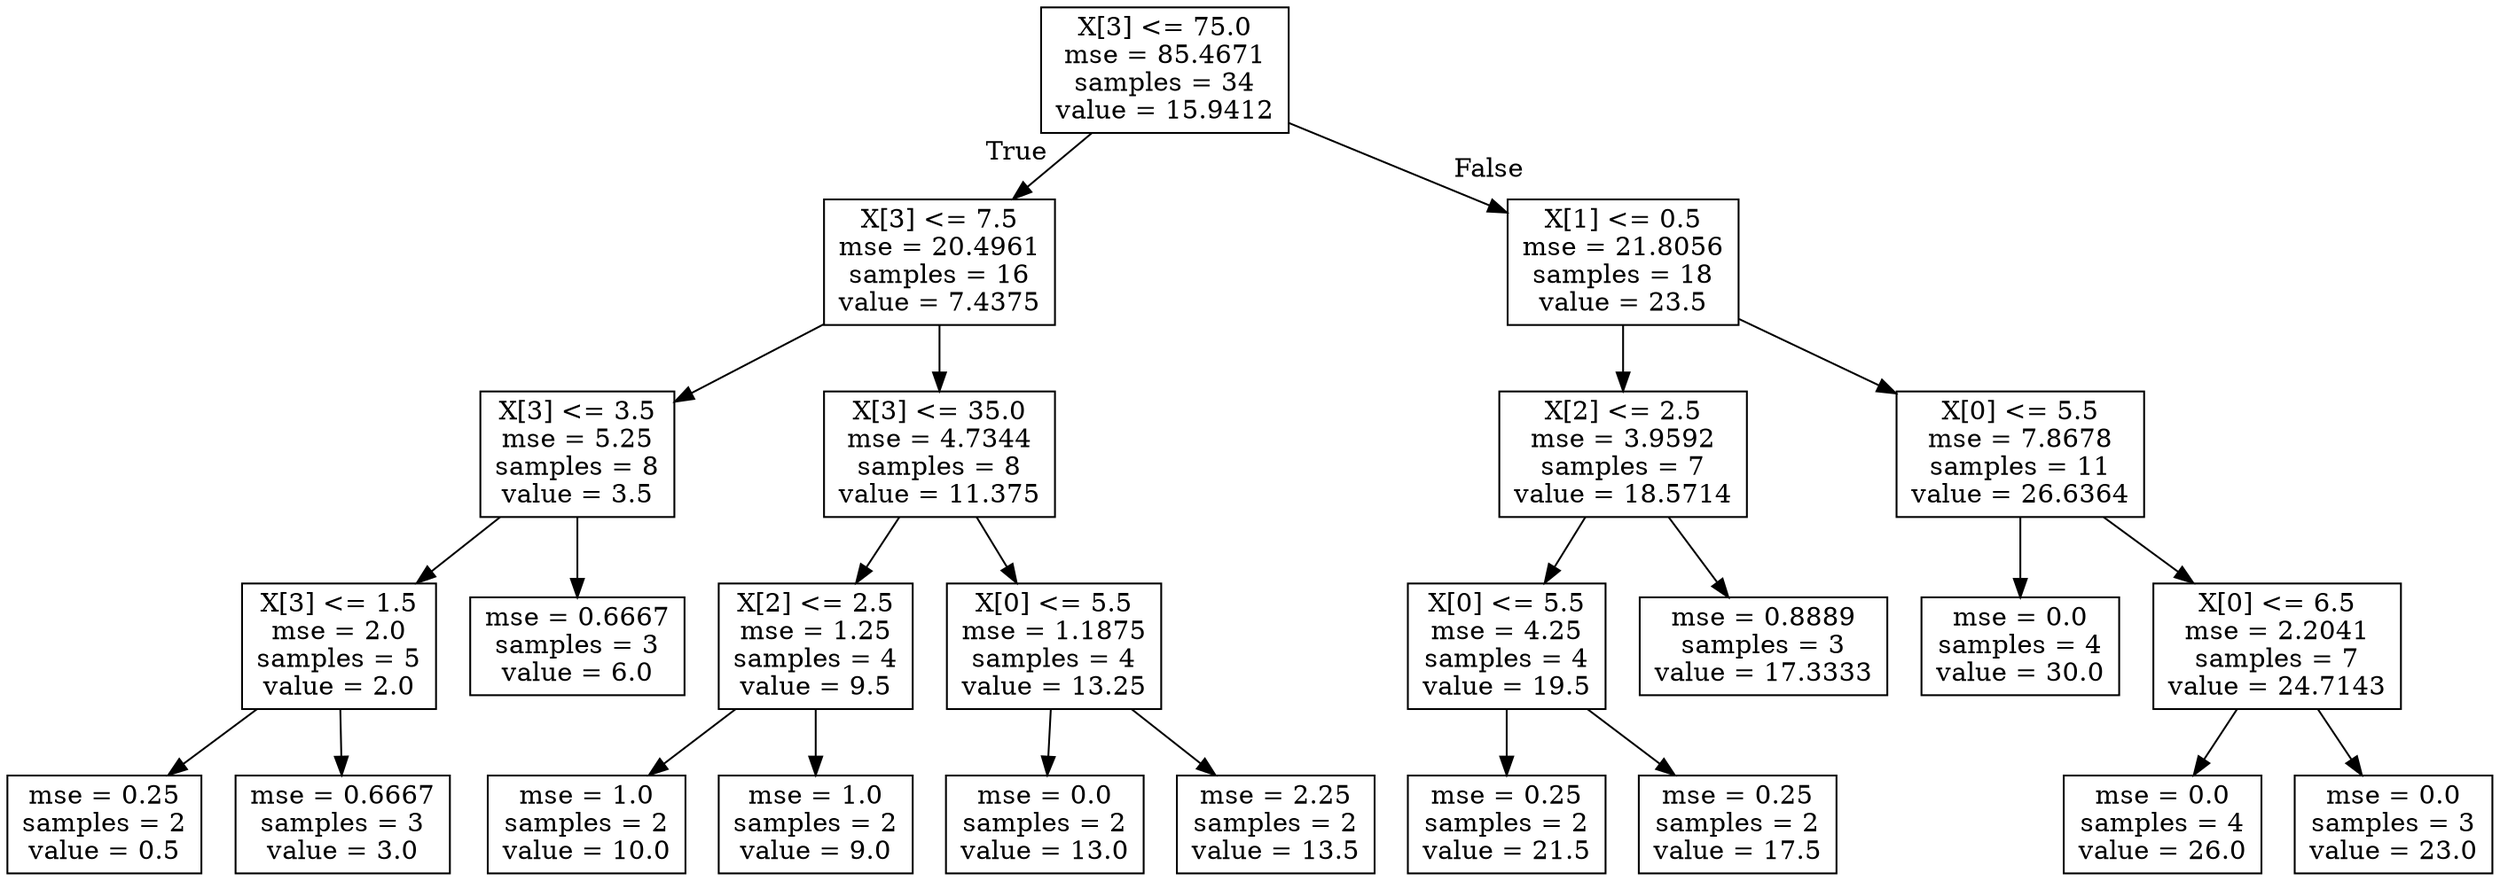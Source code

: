 digraph Tree {
node [shape=box] ;
0 [label="X[3] <= 75.0\nmse = 85.4671\nsamples = 34\nvalue = 15.9412"] ;
1 [label="X[3] <= 7.5\nmse = 20.4961\nsamples = 16\nvalue = 7.4375"] ;
0 -> 1 [labeldistance=2.5, labelangle=45, headlabel="True"] ;
2 [label="X[3] <= 3.5\nmse = 5.25\nsamples = 8\nvalue = 3.5"] ;
1 -> 2 ;
3 [label="X[3] <= 1.5\nmse = 2.0\nsamples = 5\nvalue = 2.0"] ;
2 -> 3 ;
4 [label="mse = 0.25\nsamples = 2\nvalue = 0.5"] ;
3 -> 4 ;
5 [label="mse = 0.6667\nsamples = 3\nvalue = 3.0"] ;
3 -> 5 ;
6 [label="mse = 0.6667\nsamples = 3\nvalue = 6.0"] ;
2 -> 6 ;
7 [label="X[3] <= 35.0\nmse = 4.7344\nsamples = 8\nvalue = 11.375"] ;
1 -> 7 ;
8 [label="X[2] <= 2.5\nmse = 1.25\nsamples = 4\nvalue = 9.5"] ;
7 -> 8 ;
9 [label="mse = 1.0\nsamples = 2\nvalue = 10.0"] ;
8 -> 9 ;
10 [label="mse = 1.0\nsamples = 2\nvalue = 9.0"] ;
8 -> 10 ;
11 [label="X[0] <= 5.5\nmse = 1.1875\nsamples = 4\nvalue = 13.25"] ;
7 -> 11 ;
12 [label="mse = 0.0\nsamples = 2\nvalue = 13.0"] ;
11 -> 12 ;
13 [label="mse = 2.25\nsamples = 2\nvalue = 13.5"] ;
11 -> 13 ;
14 [label="X[1] <= 0.5\nmse = 21.8056\nsamples = 18\nvalue = 23.5"] ;
0 -> 14 [labeldistance=2.5, labelangle=-45, headlabel="False"] ;
15 [label="X[2] <= 2.5\nmse = 3.9592\nsamples = 7\nvalue = 18.5714"] ;
14 -> 15 ;
16 [label="X[0] <= 5.5\nmse = 4.25\nsamples = 4\nvalue = 19.5"] ;
15 -> 16 ;
17 [label="mse = 0.25\nsamples = 2\nvalue = 21.5"] ;
16 -> 17 ;
18 [label="mse = 0.25\nsamples = 2\nvalue = 17.5"] ;
16 -> 18 ;
19 [label="mse = 0.8889\nsamples = 3\nvalue = 17.3333"] ;
15 -> 19 ;
20 [label="X[0] <= 5.5\nmse = 7.8678\nsamples = 11\nvalue = 26.6364"] ;
14 -> 20 ;
21 [label="mse = 0.0\nsamples = 4\nvalue = 30.0"] ;
20 -> 21 ;
22 [label="X[0] <= 6.5\nmse = 2.2041\nsamples = 7\nvalue = 24.7143"] ;
20 -> 22 ;
23 [label="mse = 0.0\nsamples = 4\nvalue = 26.0"] ;
22 -> 23 ;
24 [label="mse = 0.0\nsamples = 3\nvalue = 23.0"] ;
22 -> 24 ;
}